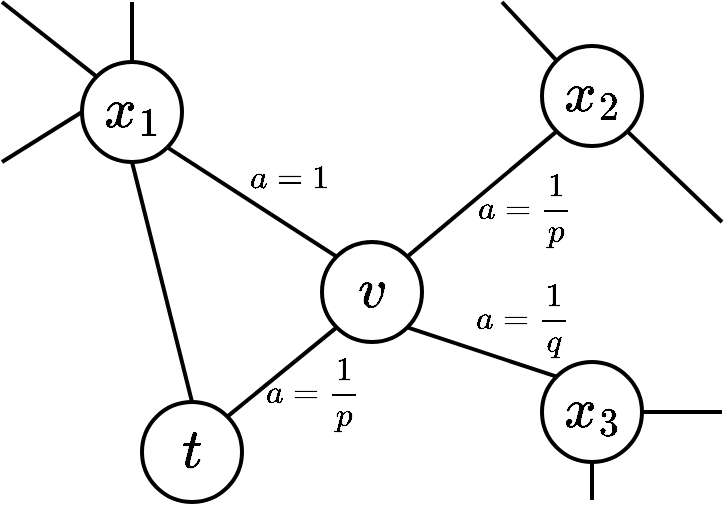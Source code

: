 <mxfile version="16.0.3" type="github">
  <diagram id="XPM2xCIcivON5SYdAEGS" name="Page-1">
    <mxGraphModel dx="861" dy="467" grid="1" gridSize="10" guides="1" tooltips="1" connect="1" arrows="1" fold="1" page="1" pageScale="1" pageWidth="827" pageHeight="1169" math="1" shadow="0">
      <root>
        <mxCell id="0" />
        <mxCell id="1" parent="0" />
        <mxCell id="bCQrRqBFHOmrgxokbxgY-1" value="&lt;font style=&quot;font-size: 24px&quot;&gt;$$x_1$$&lt;/font&gt;" style="ellipse;whiteSpace=wrap;html=1;aspect=fixed;strokeWidth=2;" vertex="1" parent="1">
          <mxGeometry x="240" y="190" width="50" height="50" as="geometry" />
        </mxCell>
        <mxCell id="bCQrRqBFHOmrgxokbxgY-3" value="&lt;font style=&quot;font-size: 24px&quot;&gt;$$v$$&lt;/font&gt;" style="ellipse;whiteSpace=wrap;html=1;aspect=fixed;strokeWidth=2;" vertex="1" parent="1">
          <mxGeometry x="360" y="280" width="50" height="50" as="geometry" />
        </mxCell>
        <mxCell id="bCQrRqBFHOmrgxokbxgY-4" value="&lt;font style=&quot;font-size: 24px&quot;&gt;$$t$$&lt;/font&gt;" style="ellipse;whiteSpace=wrap;html=1;aspect=fixed;strokeWidth=2;" vertex="1" parent="1">
          <mxGeometry x="270" y="360" width="50" height="50" as="geometry" />
        </mxCell>
        <mxCell id="bCQrRqBFHOmrgxokbxgY-5" value="&lt;font style=&quot;font-size: 24px&quot;&gt;$$x_2$$&lt;/font&gt;" style="ellipse;whiteSpace=wrap;html=1;aspect=fixed;strokeWidth=2;" vertex="1" parent="1">
          <mxGeometry x="470" y="182" width="50" height="50" as="geometry" />
        </mxCell>
        <mxCell id="bCQrRqBFHOmrgxokbxgY-6" value="&lt;font style=&quot;font-size: 24px&quot;&gt;$$x_3$$&lt;/font&gt;" style="ellipse;whiteSpace=wrap;html=1;aspect=fixed;strokeWidth=2;" vertex="1" parent="1">
          <mxGeometry x="470" y="340" width="50" height="50" as="geometry" />
        </mxCell>
        <mxCell id="bCQrRqBFHOmrgxokbxgY-7" value="" style="endArrow=none;html=1;rounded=0;fontSize=24;exitX=1;exitY=1;exitDx=0;exitDy=0;entryX=0;entryY=0;entryDx=0;entryDy=0;strokeWidth=2;" edge="1" parent="1" source="bCQrRqBFHOmrgxokbxgY-1" target="bCQrRqBFHOmrgxokbxgY-3">
          <mxGeometry width="50" height="50" relative="1" as="geometry">
            <mxPoint x="390" y="370" as="sourcePoint" />
            <mxPoint x="440" y="320" as="targetPoint" />
          </mxGeometry>
        </mxCell>
        <mxCell id="bCQrRqBFHOmrgxokbxgY-9" value="" style="endArrow=none;html=1;rounded=0;fontSize=24;entryX=0.5;entryY=1;entryDx=0;entryDy=0;exitX=0.5;exitY=0;exitDx=0;exitDy=0;strokeWidth=2;" edge="1" parent="1" source="bCQrRqBFHOmrgxokbxgY-4" target="bCQrRqBFHOmrgxokbxgY-1">
          <mxGeometry width="50" height="50" relative="1" as="geometry">
            <mxPoint x="390" y="370" as="sourcePoint" />
            <mxPoint x="440" y="320" as="targetPoint" />
          </mxGeometry>
        </mxCell>
        <mxCell id="bCQrRqBFHOmrgxokbxgY-11" value="" style="endArrow=none;html=1;rounded=0;fontSize=24;exitX=1;exitY=1;exitDx=0;exitDy=0;entryX=0;entryY=0;entryDx=0;entryDy=0;strokeWidth=2;" edge="1" parent="1" source="bCQrRqBFHOmrgxokbxgY-3" target="bCQrRqBFHOmrgxokbxgY-6">
          <mxGeometry width="50" height="50" relative="1" as="geometry">
            <mxPoint x="292.678" y="242.678" as="sourcePoint" />
            <mxPoint x="377.322" y="297.322" as="targetPoint" />
            <Array as="points" />
          </mxGeometry>
        </mxCell>
        <mxCell id="bCQrRqBFHOmrgxokbxgY-12" value="" style="endArrow=none;html=1;rounded=0;fontSize=24;exitX=0;exitY=1;exitDx=0;exitDy=0;entryX=1;entryY=0;entryDx=0;entryDy=0;strokeWidth=2;" edge="1" parent="1" source="bCQrRqBFHOmrgxokbxgY-5" target="bCQrRqBFHOmrgxokbxgY-3">
          <mxGeometry width="50" height="50" relative="1" as="geometry">
            <mxPoint x="412.678" y="332.678" as="sourcePoint" />
            <mxPoint x="487.322" y="367.322" as="targetPoint" />
            <Array as="points" />
          </mxGeometry>
        </mxCell>
        <mxCell id="bCQrRqBFHOmrgxokbxgY-13" value="" style="endArrow=none;html=1;rounded=0;fontSize=24;entryX=0.5;entryY=0;entryDx=0;entryDy=0;strokeWidth=2;" edge="1" parent="1" target="bCQrRqBFHOmrgxokbxgY-1">
          <mxGeometry width="50" height="50" relative="1" as="geometry">
            <mxPoint x="265" y="160" as="sourcePoint" />
            <mxPoint x="270" y="190" as="targetPoint" />
            <Array as="points">
              <mxPoint x="265" y="173" />
            </Array>
          </mxGeometry>
        </mxCell>
        <mxCell id="bCQrRqBFHOmrgxokbxgY-14" value="" style="endArrow=none;html=1;rounded=0;fontSize=24;entryX=0;entryY=0;entryDx=0;entryDy=0;strokeWidth=2;" edge="1" parent="1" target="bCQrRqBFHOmrgxokbxgY-1">
          <mxGeometry width="50" height="50" relative="1" as="geometry">
            <mxPoint x="200" y="160" as="sourcePoint" />
            <mxPoint x="280" y="200" as="targetPoint" />
            <Array as="points" />
          </mxGeometry>
        </mxCell>
        <mxCell id="bCQrRqBFHOmrgxokbxgY-15" value="" style="endArrow=none;html=1;rounded=0;fontSize=24;entryX=0;entryY=0.5;entryDx=0;entryDy=0;strokeWidth=2;" edge="1" parent="1" target="bCQrRqBFHOmrgxokbxgY-1">
          <mxGeometry width="50" height="50" relative="1" as="geometry">
            <mxPoint x="200" y="240" as="sourcePoint" />
            <mxPoint x="290" y="210" as="targetPoint" />
            <Array as="points" />
          </mxGeometry>
        </mxCell>
        <mxCell id="bCQrRqBFHOmrgxokbxgY-16" value="" style="endArrow=none;html=1;rounded=0;fontSize=24;entryX=0;entryY=0;entryDx=0;entryDy=0;strokeWidth=2;" edge="1" parent="1" target="bCQrRqBFHOmrgxokbxgY-5">
          <mxGeometry width="50" height="50" relative="1" as="geometry">
            <mxPoint x="450" y="160" as="sourcePoint" />
            <mxPoint x="477.322" y="182.002" as="targetPoint" />
            <Array as="points" />
          </mxGeometry>
        </mxCell>
        <mxCell id="bCQrRqBFHOmrgxokbxgY-17" value="" style="endArrow=none;html=1;rounded=0;fontSize=24;exitX=1;exitY=1;exitDx=0;exitDy=0;strokeWidth=2;" edge="1" parent="1" source="bCQrRqBFHOmrgxokbxgY-5">
          <mxGeometry width="50" height="50" relative="1" as="geometry">
            <mxPoint x="510" y="232" as="sourcePoint" />
            <mxPoint x="560" y="270" as="targetPoint" />
            <Array as="points" />
          </mxGeometry>
        </mxCell>
        <mxCell id="bCQrRqBFHOmrgxokbxgY-18" value="" style="endArrow=none;html=1;rounded=0;fontSize=24;exitX=1;exitY=0.5;exitDx=0;exitDy=0;strokeWidth=2;" edge="1" parent="1" source="bCQrRqBFHOmrgxokbxgY-6">
          <mxGeometry width="50" height="50" relative="1" as="geometry">
            <mxPoint x="522.678" y="242.678" as="sourcePoint" />
            <mxPoint x="560" y="365" as="targetPoint" />
            <Array as="points" />
          </mxGeometry>
        </mxCell>
        <mxCell id="bCQrRqBFHOmrgxokbxgY-19" value="" style="endArrow=none;html=1;rounded=0;fontSize=24;exitX=0.5;exitY=1;exitDx=0;exitDy=0;strokeWidth=2;" edge="1" parent="1" source="bCQrRqBFHOmrgxokbxgY-6">
          <mxGeometry width="50" height="50" relative="1" as="geometry">
            <mxPoint x="530.0" y="375" as="sourcePoint" />
            <mxPoint x="495" y="409" as="targetPoint" />
            <Array as="points" />
          </mxGeometry>
        </mxCell>
        <mxCell id="bCQrRqBFHOmrgxokbxgY-20" value="" style="endArrow=none;html=1;rounded=0;fontSize=24;exitX=0;exitY=1;exitDx=0;exitDy=0;entryX=1;entryY=0;entryDx=0;entryDy=0;strokeWidth=2;" edge="1" parent="1" source="bCQrRqBFHOmrgxokbxgY-3" target="bCQrRqBFHOmrgxokbxgY-4">
          <mxGeometry width="50" height="50" relative="1" as="geometry">
            <mxPoint x="540.0" y="376" as="sourcePoint" />
            <mxPoint x="580" y="376" as="targetPoint" />
            <Array as="points" />
          </mxGeometry>
        </mxCell>
        <mxCell id="bCQrRqBFHOmrgxokbxgY-21" value="&lt;font style=&quot;font-size: 14px&quot;&gt;$$a=1$$&lt;/font&gt;" style="text;html=1;align=center;verticalAlign=middle;resizable=0;points=[];autosize=1;strokeWidth=2;" vertex="1" parent="1">
          <mxGeometry x="308" y="238" width="70" height="20" as="geometry" />
        </mxCell>
        <mxCell id="bCQrRqBFHOmrgxokbxgY-22" value="&lt;font style=&quot;font-size: 14px&quot;&gt;$$a=\frac{1}{p}&amp;nbsp;$$&lt;/font&gt;" style="text;html=1;align=center;verticalAlign=middle;resizable=0;points=[];autosize=1;strokeWidth=2;" vertex="1" parent="1">
          <mxGeometry x="290" y="346" width="130" height="20" as="geometry" />
        </mxCell>
        <mxCell id="bCQrRqBFHOmrgxokbxgY-24" value="&lt;font style=&quot;font-size: 14px&quot;&gt;$$a=\frac{1}{q}&amp;nbsp;$$&lt;/font&gt;" style="text;html=1;align=center;verticalAlign=middle;resizable=0;points=[];autosize=1;strokeWidth=2;glass=1;" vertex="1" parent="1">
          <mxGeometry x="395" y="309" width="130" height="20" as="geometry" />
        </mxCell>
        <mxCell id="bCQrRqBFHOmrgxokbxgY-25" value="&lt;font style=&quot;font-size: 14px&quot;&gt;$$a=\frac{1}{p}&amp;nbsp;$$&lt;/font&gt;" style="text;html=1;align=center;verticalAlign=middle;resizable=0;points=[];autosize=1;strokeWidth=2;" vertex="1" parent="1">
          <mxGeometry x="396" y="254" width="130" height="20" as="geometry" />
        </mxCell>
      </root>
    </mxGraphModel>
  </diagram>
</mxfile>
